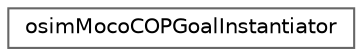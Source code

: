 digraph "Graphical Class Hierarchy"
{
 // LATEX_PDF_SIZE
  bgcolor="transparent";
  edge [fontname=Helvetica,fontsize=10,labelfontname=Helvetica,labelfontsize=10];
  node [fontname=Helvetica,fontsize=10,shape=box,height=0.2,width=0.4];
  rankdir="LR";
  Node0 [id="Node000000",label="osimMocoCOPGoalInstantiator",height=0.2,width=0.4,color="grey40", fillcolor="white", style="filled",URL="$classosim_moco_c_o_p_goal_instantiator.html",tooltip=" "];
}
